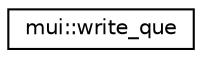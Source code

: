 digraph "Graphical Class Hierarchy"
{
 // LATEX_PDF_SIZE
  edge [fontname="Helvetica",fontsize="10",labelfontname="Helvetica",labelfontsize="10"];
  node [fontname="Helvetica",fontsize="10",shape=record];
  rankdir="LR";
  Node0 [label="mui::write_que",height=0.2,width=0.4,color="black", fillcolor="white", style="filled",URL="$classmui_1_1write__que.html",tooltip=" "];
}
